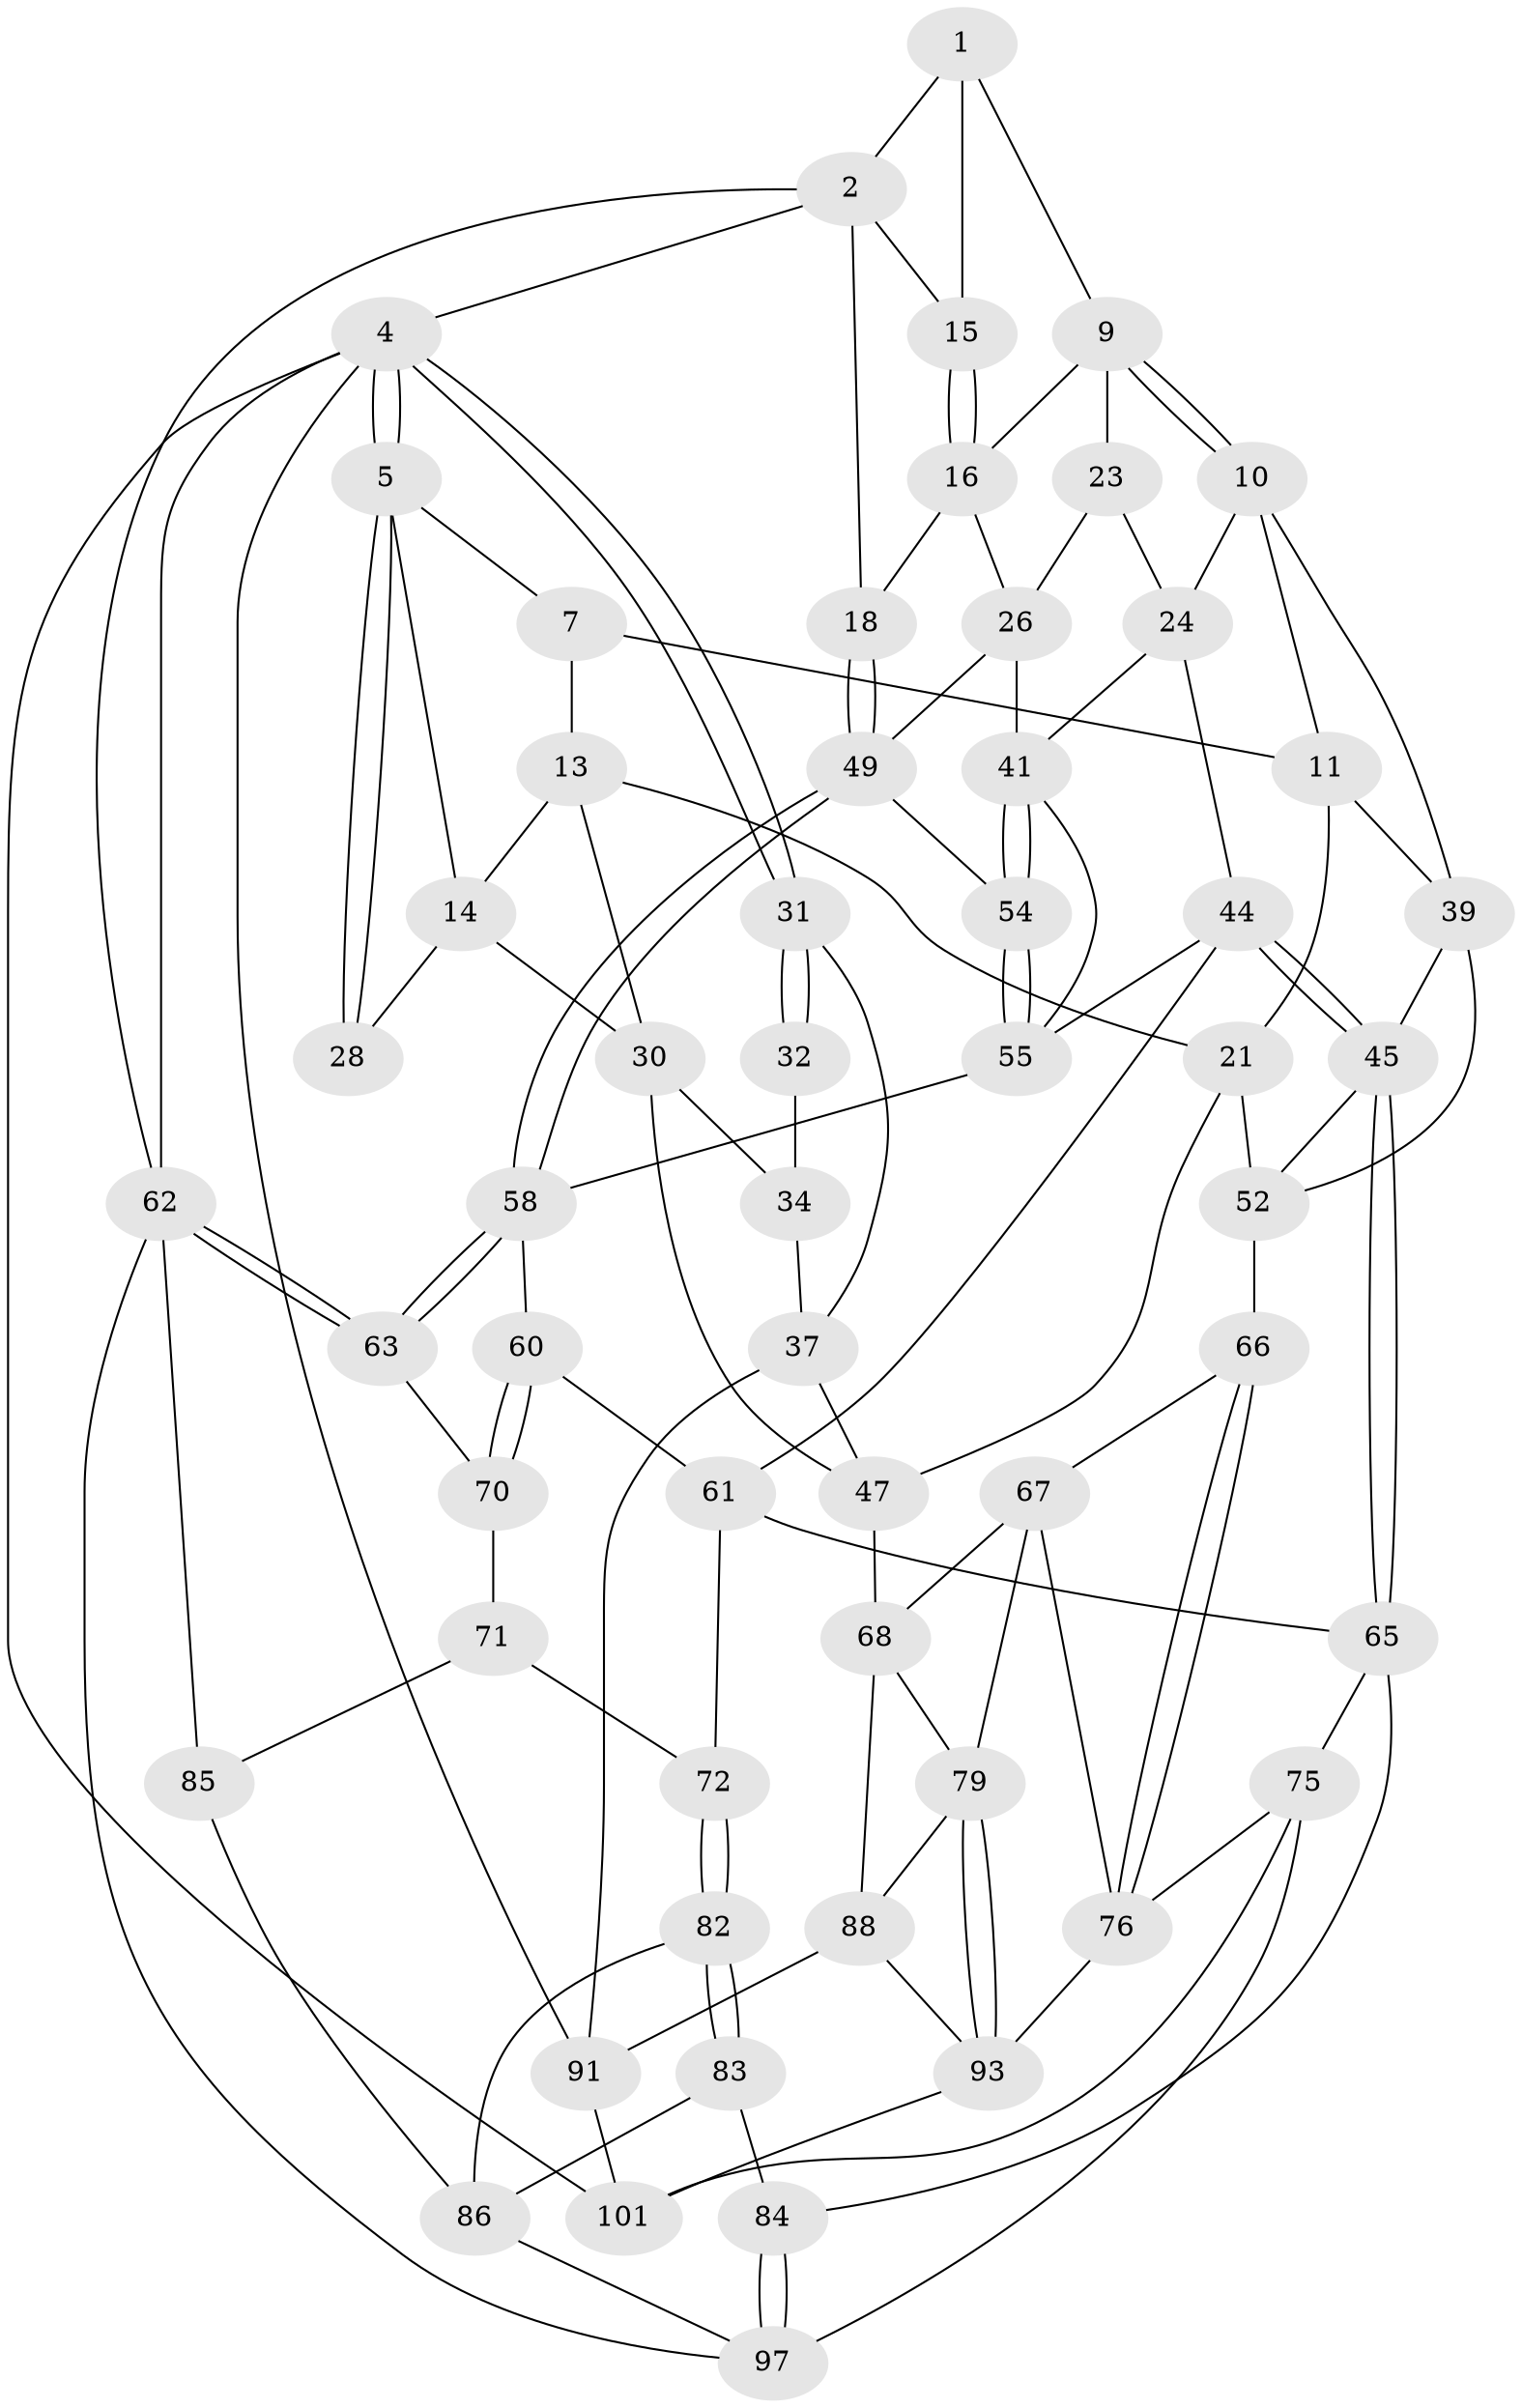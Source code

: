 // Generated by graph-tools (version 1.1) at 2025/24/03/03/25 07:24:36]
// undirected, 57 vertices, 125 edges
graph export_dot {
graph [start="1"]
  node [color=gray90,style=filled];
  1 [pos="+0.5583110508306912+0",super="+8"];
  2 [pos="+1+0",super="+3"];
  4 [pos="+0+0",super="+95"];
  5 [pos="+0+0",super="+6"];
  7 [pos="+0.4072695762930308+0",super="+12"];
  9 [pos="+0.5978304406479851+0.06552535232758172",super="+17"];
  10 [pos="+0.5634289413433899+0.22571680155746499",super="+25"];
  11 [pos="+0.4881959874615705+0.22435092832715975",super="+20"];
  13 [pos="+0.419013624056931+0.1735039780274672",super="+22"];
  14 [pos="+0.23443615059090428+0.1665451193093999",super="+29"];
  15 [pos="+0.7758585974462784+0.12440582477247104"];
  16 [pos="+0.802658089950526+0.17911462268854422",super="+19"];
  18 [pos="+1+0.008886444672662567"];
  21 [pos="+0.2996322997041816+0.31985428706575675",super="+51"];
  23 [pos="+0.6396781101113306+0.281043761696561"];
  24 [pos="+0.6096370551265742+0.2820028824691604",super="+43"];
  26 [pos="+0.8677969460907372+0.27281435924916836",super="+27"];
  28 [pos="+0.1408094861203628+0.20404501786233095"];
  30 [pos="+0.23218963641489096+0.25949577764027465",super="+33"];
  31 [pos="+0+0.15406884078907127"];
  32 [pos="+0.013320519428990523+0.24564020946496673",super="+35"];
  34 [pos="+0.13033523988364926+0.3233061312516642",super="+36"];
  37 [pos="+0+0.626403429732884",super="+38"];
  39 [pos="+0.5546097996253813+0.3507552910269789",super="+40"];
  41 [pos="+0.7849633432073434+0.36054176018082346",super="+42"];
  44 [pos="+0.6323833904121724+0.578678415204108",super="+57"];
  45 [pos="+0.6092410643551677+0.5897712926047505",super="+46"];
  47 [pos="+0.0575034416296069+0.5880571408392095",super="+48"];
  49 [pos="+1+0.4509971852452142",super="+50"];
  52 [pos="+0.3971656571702675+0.5621087537186822",super="+53"];
  54 [pos="+0.8909877126357943+0.496420563837029"];
  55 [pos="+0.8888137801738883+0.5006059849464983",super="+56"];
  58 [pos="+1+0.6596613621253985",super="+59"];
  60 [pos="+0.9290174325732219+0.6812621250332139"];
  61 [pos="+0.8476224640216201+0.6387632411448396",super="+64"];
  62 [pos="+1+1",super="+96"];
  63 [pos="+1+0.867995380179076"];
  65 [pos="+0.6748250206473595+0.7629540722583408",super="+74"];
  66 [pos="+0.44221262327407435+0.6350898822196989"];
  67 [pos="+0.3787602832756097+0.6851243648208145",super="+78"];
  68 [pos="+0.26785487487651666+0.7657269290345404",super="+69"];
  70 [pos="+0.9032702866145244+0.7669168629010795",super="+73"];
  71 [pos="+0.8592200990405573+0.7963777007560358",super="+81"];
  72 [pos="+0.8175552095629222+0.7942316098454861"];
  75 [pos="+0.48491208405365827+0.8670954587884202",super="+98"];
  76 [pos="+0.4639863045750865+0.8574235250244275",super="+77"];
  79 [pos="+0.3025060277392338+0.8539713045072931",super="+80"];
  82 [pos="+0.8078445864400385+0.8509466383657286",super="+87"];
  83 [pos="+0.6624617705875652+0.8697228443977502",super="+89"];
  84 [pos="+0.6437684201339173+0.8588388931380067"];
  85 [pos="+0.9152199632556648+0.9002923803350866"];
  86 [pos="+0.8912786517161624+0.9186474098077219",super="+99"];
  88 [pos="+0.11704160411878822+0.8833800889361096",super="+90"];
  91 [pos="+0.08042222448276466+0.9598237282053762",super="+92"];
  93 [pos="+0.23007185985140455+0.9558638248614703",super="+94"];
  97 [pos="+0.5885230607003646+1",super="+100"];
  101 [pos="+0.32390399138303055+1",super="+102"];
  1 -- 2;
  1 -- 9;
  1 -- 15;
  2 -- 15;
  2 -- 18;
  2 -- 4;
  2 -- 62;
  4 -- 5;
  4 -- 5;
  4 -- 31;
  4 -- 31;
  4 -- 62;
  4 -- 101;
  4 -- 91;
  5 -- 28;
  5 -- 28;
  5 -- 14;
  5 -- 7;
  7 -- 11;
  7 -- 13;
  9 -- 10;
  9 -- 10;
  9 -- 16;
  9 -- 23;
  10 -- 11;
  10 -- 24;
  10 -- 39;
  11 -- 21;
  11 -- 39;
  13 -- 14;
  13 -- 21;
  13 -- 30;
  14 -- 28;
  14 -- 30;
  15 -- 16;
  15 -- 16;
  16 -- 18;
  16 -- 26;
  18 -- 49;
  18 -- 49;
  21 -- 52;
  21 -- 47;
  23 -- 24;
  23 -- 26;
  24 -- 44;
  24 -- 41;
  26 -- 41;
  26 -- 49;
  30 -- 34;
  30 -- 47;
  31 -- 32;
  31 -- 32;
  31 -- 37;
  32 -- 34 [weight=2];
  34 -- 37;
  37 -- 47;
  37 -- 91;
  39 -- 52;
  39 -- 45;
  41 -- 54;
  41 -- 54;
  41 -- 55;
  44 -- 45;
  44 -- 45;
  44 -- 61;
  44 -- 55;
  45 -- 65;
  45 -- 65;
  45 -- 52;
  47 -- 68;
  49 -- 58;
  49 -- 58;
  49 -- 54;
  52 -- 66;
  54 -- 55;
  54 -- 55;
  55 -- 58;
  58 -- 63;
  58 -- 63;
  58 -- 60;
  60 -- 61;
  60 -- 70;
  60 -- 70;
  61 -- 72;
  61 -- 65;
  62 -- 63;
  62 -- 63;
  62 -- 97;
  62 -- 85;
  63 -- 70;
  65 -- 75;
  65 -- 84;
  66 -- 67;
  66 -- 76;
  66 -- 76;
  67 -- 68;
  67 -- 79;
  67 -- 76;
  68 -- 88;
  68 -- 79;
  70 -- 71 [weight=2];
  71 -- 72;
  71 -- 85;
  72 -- 82;
  72 -- 82;
  75 -- 76;
  75 -- 97;
  75 -- 101;
  76 -- 93;
  79 -- 93;
  79 -- 93;
  79 -- 88;
  82 -- 83 [weight=2];
  82 -- 83;
  82 -- 86;
  83 -- 84;
  83 -- 86;
  84 -- 97;
  84 -- 97;
  85 -- 86;
  86 -- 97;
  88 -- 91;
  88 -- 93;
  91 -- 101;
  93 -- 101;
}
